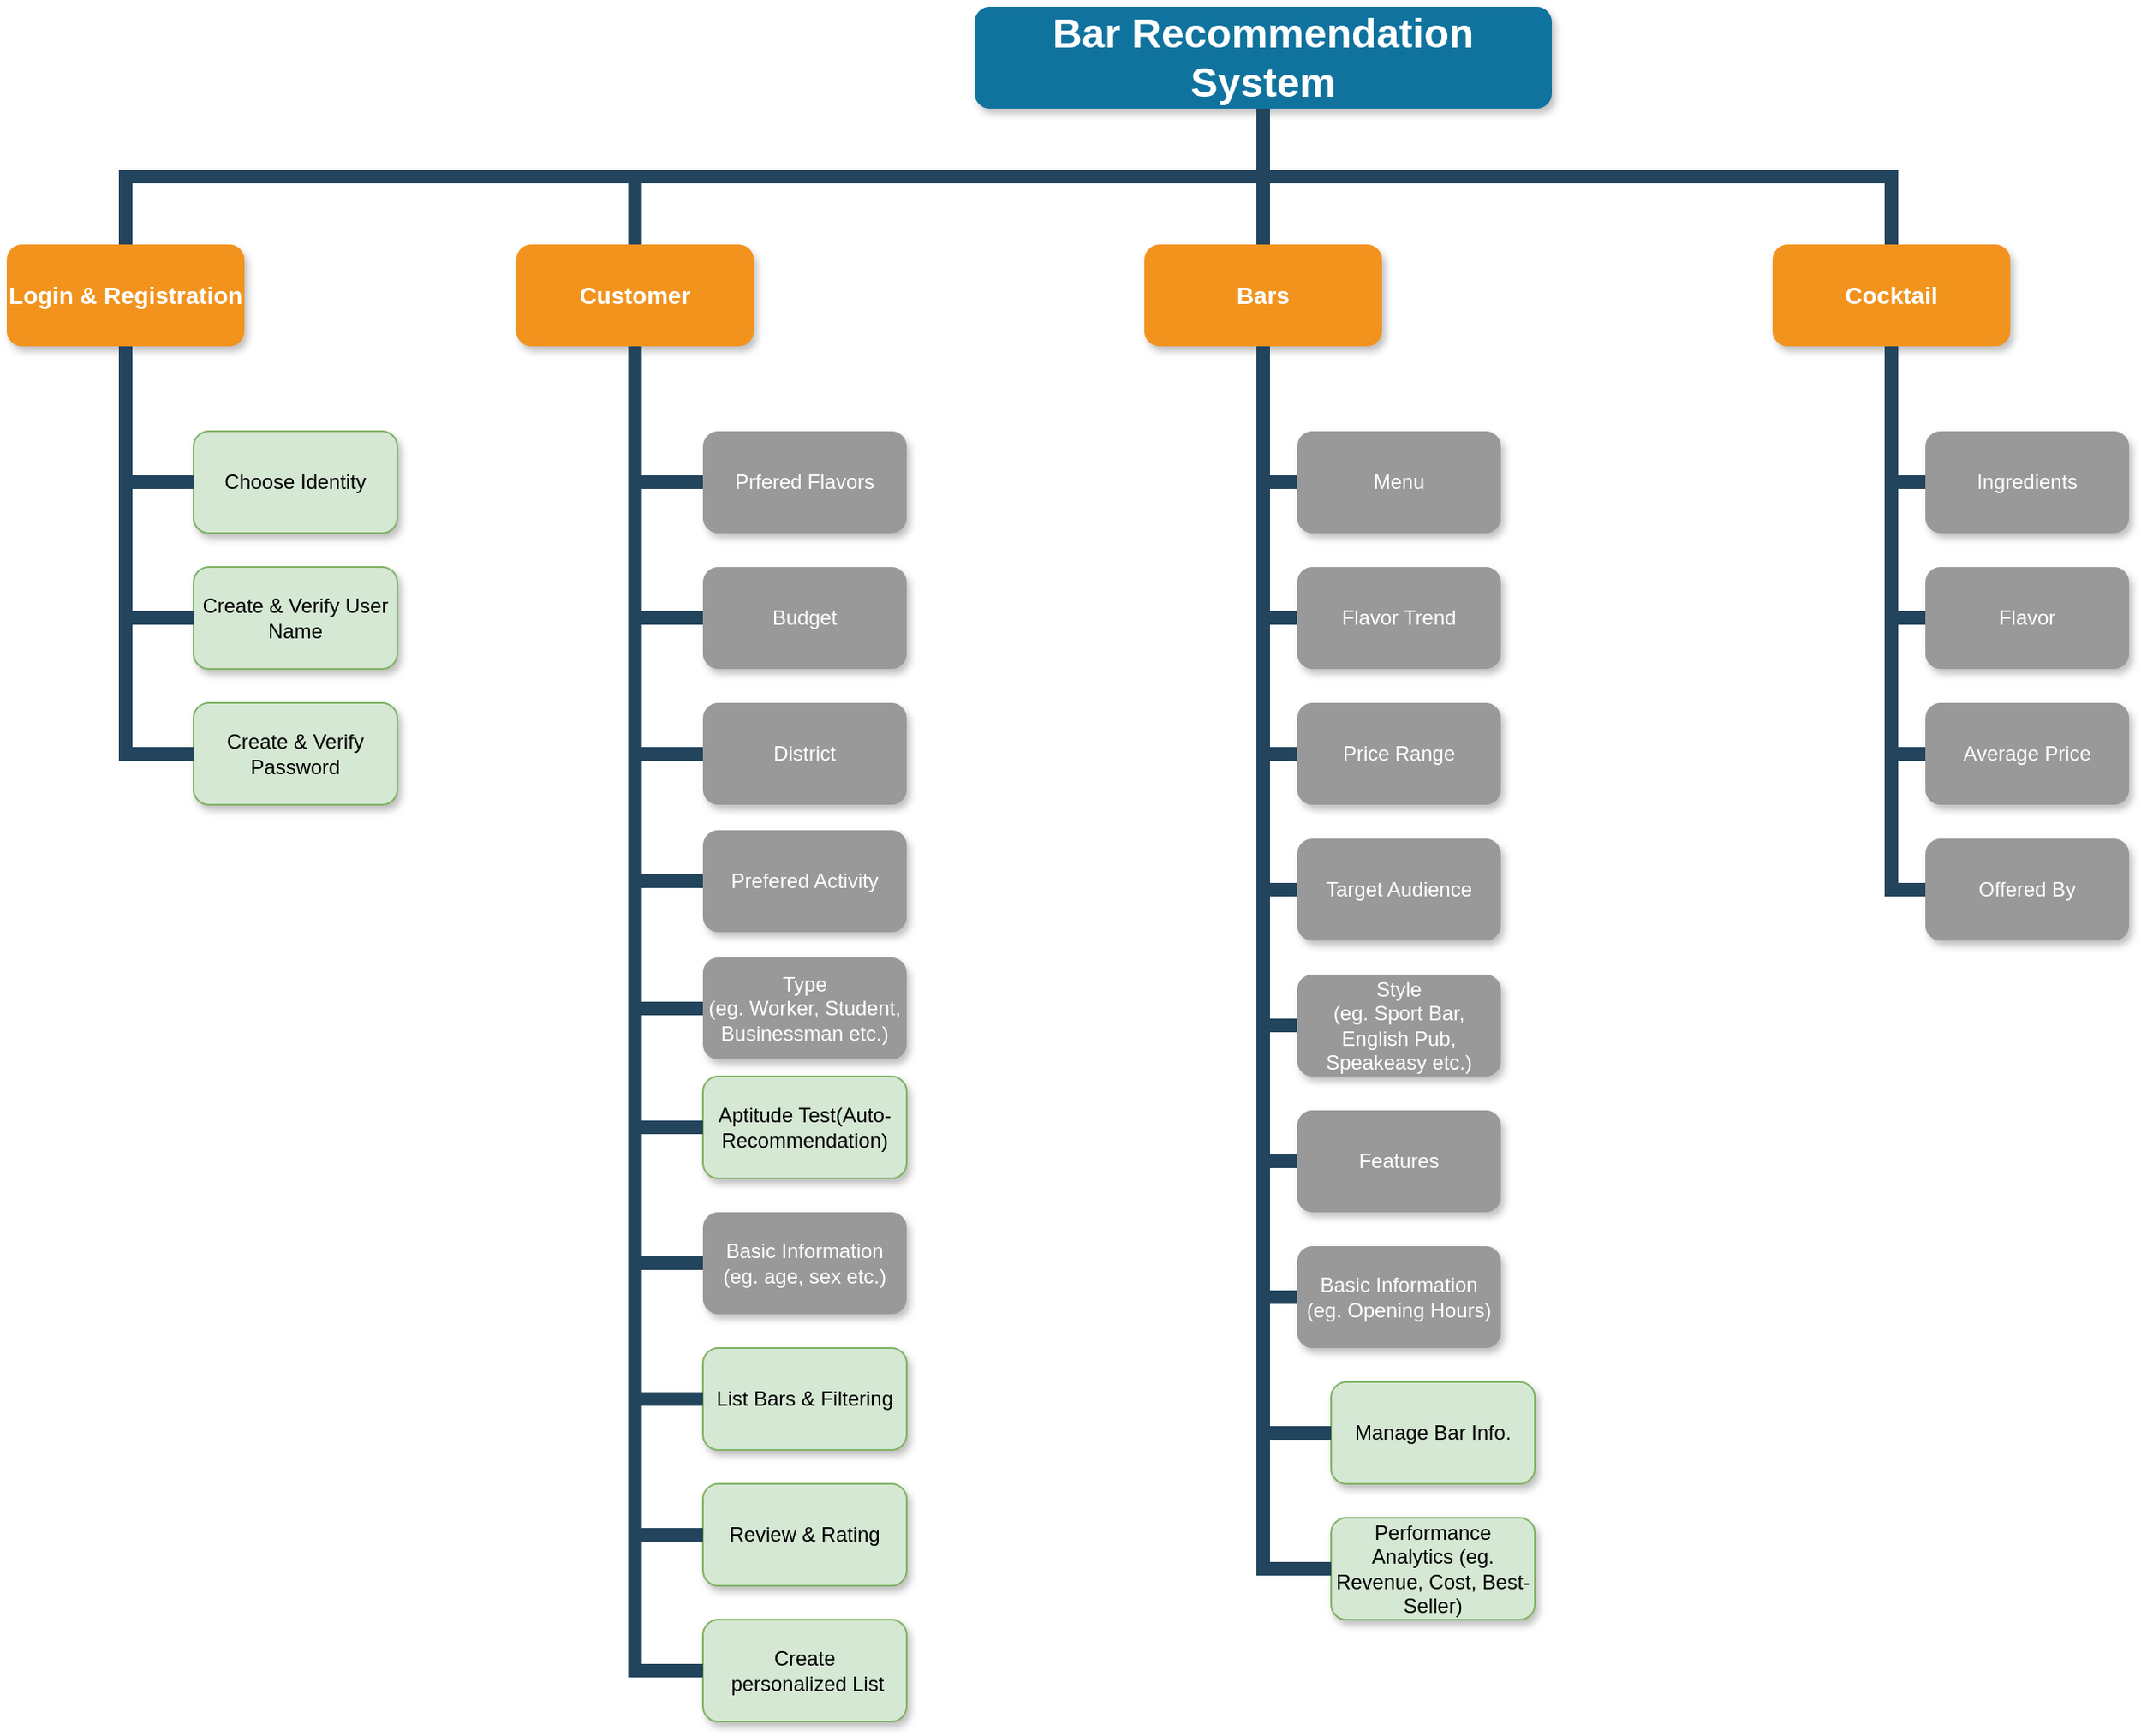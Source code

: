<mxfile version="22.1.17" type="github">
  <diagram name="Page-1" id="64c3da0e-402f-94eb-ee01-a36477274f13">
    <mxGraphModel dx="2158" dy="527" grid="1" gridSize="10" guides="1" tooltips="1" connect="1" arrows="1" fold="1" page="1" pageScale="1" pageWidth="1169" pageHeight="826" background="none" math="0" shadow="0">
      <root>
        <mxCell id="0" />
        <mxCell id="1" parent="0" />
        <mxCell id="2" value="Bar Recommendation System" style="whiteSpace=wrap;rounded=1;shadow=1;fillColor=#10739E;strokeColor=none;fontColor=#FFFFFF;fontStyle=1;fontSize=24" parent="1" vertex="1">
          <mxGeometry x="430" y="30" width="340" height="60" as="geometry" />
        </mxCell>
        <mxCell id="3" value="Customer" style="whiteSpace=wrap;rounded=1;fillColor=#F2931E;strokeColor=none;shadow=1;fontColor=#FFFFFF;fontStyle=1;fontSize=14" parent="1" vertex="1">
          <mxGeometry x="160" y="170.0" width="140" height="60" as="geometry" />
        </mxCell>
        <mxCell id="4" value="Bars" style="whiteSpace=wrap;rounded=1;fillColor=#F2931E;strokeColor=none;shadow=1;fontColor=#FFFFFF;fontStyle=1;fontSize=14" parent="1" vertex="1">
          <mxGeometry x="530" y="170.0" width="140" height="60" as="geometry" />
        </mxCell>
        <mxCell id="23" value="Prfered Flavors" style="whiteSpace=wrap;rounded=1;fillColor=#999999;strokeColor=none;shadow=1;fontColor=#FFFFFF;fontStyle=0" parent="1" vertex="1">
          <mxGeometry x="270.0" y="280.0" width="120" height="60" as="geometry" />
        </mxCell>
        <mxCell id="24" value="Budget" style="whiteSpace=wrap;rounded=1;fillColor=#999999;strokeColor=none;shadow=1;fontColor=#FFFFFF;fontStyle=0" parent="1" vertex="1">
          <mxGeometry x="270.0" y="360.0" width="120" height="60" as="geometry" />
        </mxCell>
        <mxCell id="25" value="District" style="whiteSpace=wrap;rounded=1;fillColor=#999999;strokeColor=none;shadow=1;fontColor=#FFFFFF;fontStyle=0" parent="1" vertex="1">
          <mxGeometry x="270.0" y="440.0" width="120" height="60" as="geometry" />
        </mxCell>
        <mxCell id="229" value="" style="edgeStyle=elbowEdgeStyle;elbow=vertical;rounded=0;fontColor=#000000;endArrow=none;endFill=0;strokeWidth=8;strokeColor=#23445D;" parent="1" source="2" target="3" edge="1">
          <mxGeometry width="100" height="100" relative="1" as="geometry">
            <mxPoint x="540" y="140" as="sourcePoint" />
            <mxPoint x="640" y="40" as="targetPoint" />
          </mxGeometry>
        </mxCell>
        <mxCell id="230" value="" style="edgeStyle=elbowEdgeStyle;elbow=vertical;rounded=0;fontColor=#000000;endArrow=none;endFill=0;strokeWidth=8;strokeColor=#23445D;" parent="1" source="2" target="4" edge="1">
          <mxGeometry width="100" height="100" relative="1" as="geometry">
            <mxPoint x="550" y="150" as="sourcePoint" />
            <mxPoint x="650" y="50" as="targetPoint" />
          </mxGeometry>
        </mxCell>
        <mxCell id="231" value="" style="edgeStyle=elbowEdgeStyle;elbow=vertical;rounded=0;fontColor=#000000;endArrow=none;endFill=0;strokeWidth=8;strokeColor=#23445D;entryX=0.5;entryY=0;entryDx=0;entryDy=0;" parent="1" source="2" target="PwZLuehJ7hWIkMbw8IJj-255" edge="1">
          <mxGeometry width="100" height="100" relative="1" as="geometry">
            <mxPoint x="560" y="160" as="sourcePoint" />
            <mxPoint x="970" y="170.0" as="targetPoint" />
          </mxGeometry>
        </mxCell>
        <mxCell id="PwZLuehJ7hWIkMbw8IJj-236" value="" style="edgeStyle=elbowEdgeStyle;elbow=horizontal;rounded=0;fontColor=#000000;endArrow=none;endFill=0;strokeWidth=8;strokeColor=#23445D;exitX=0.5;exitY=1;exitDx=0;exitDy=0;entryX=0;entryY=0.5;entryDx=0;entryDy=0;" parent="1" source="3" target="23" edge="1">
          <mxGeometry width="100" height="100" relative="1" as="geometry">
            <mxPoint x="230" y="290" as="sourcePoint" />
            <mxPoint x="230" y="310" as="targetPoint" />
            <Array as="points">
              <mxPoint x="230" y="280" />
            </Array>
          </mxGeometry>
        </mxCell>
        <mxCell id="PwZLuehJ7hWIkMbw8IJj-237" value="" style="edgeStyle=elbowEdgeStyle;elbow=horizontal;rounded=0;fontColor=#000000;endArrow=none;endFill=0;strokeWidth=8;strokeColor=#23445D;exitX=0.5;exitY=1;exitDx=0;exitDy=0;" parent="1" target="24" edge="1">
          <mxGeometry width="100" height="100" relative="1" as="geometry">
            <mxPoint x="230" y="230" as="sourcePoint" />
            <mxPoint x="240" y="310" as="targetPoint" />
            <Array as="points">
              <mxPoint x="230" y="280" />
            </Array>
          </mxGeometry>
        </mxCell>
        <mxCell id="PwZLuehJ7hWIkMbw8IJj-238" value="" style="edgeStyle=elbowEdgeStyle;elbow=horizontal;rounded=0;fontColor=#000000;endArrow=none;endFill=0;strokeWidth=8;strokeColor=#23445D;exitX=0.5;exitY=1;exitDx=0;exitDy=0;" parent="1" target="25" edge="1">
          <mxGeometry width="100" height="100" relative="1" as="geometry">
            <mxPoint x="230" y="230" as="sourcePoint" />
            <mxPoint x="240" y="310" as="targetPoint" />
            <Array as="points">
              <mxPoint x="230" y="280" />
            </Array>
          </mxGeometry>
        </mxCell>
        <mxCell id="PwZLuehJ7hWIkMbw8IJj-241" value="Menu" style="whiteSpace=wrap;rounded=1;fillColor=#999999;strokeColor=none;shadow=1;fontColor=#FFFFFF;fontStyle=0" parent="1" vertex="1">
          <mxGeometry x="620" y="280.0" width="120" height="60" as="geometry" />
        </mxCell>
        <mxCell id="PwZLuehJ7hWIkMbw8IJj-242" value="Flavor Trend" style="whiteSpace=wrap;rounded=1;fillColor=#999999;strokeColor=none;shadow=1;fontColor=#FFFFFF;fontStyle=0" parent="1" vertex="1">
          <mxGeometry x="620.0" y="360.0" width="120" height="60" as="geometry" />
        </mxCell>
        <mxCell id="PwZLuehJ7hWIkMbw8IJj-243" value="Price Range" style="whiteSpace=wrap;rounded=1;fillColor=#999999;strokeColor=none;shadow=1;fontColor=#FFFFFF;fontStyle=0" parent="1" vertex="1">
          <mxGeometry x="620" y="440.0" width="120" height="60" as="geometry" />
        </mxCell>
        <mxCell id="PwZLuehJ7hWIkMbw8IJj-244" value="Target Audience" style="whiteSpace=wrap;rounded=1;fillColor=#999999;strokeColor=none;shadow=1;fontColor=#FFFFFF;fontStyle=0" parent="1" vertex="1">
          <mxGeometry x="620.0" y="520.0" width="120" height="60" as="geometry" />
        </mxCell>
        <mxCell id="PwZLuehJ7hWIkMbw8IJj-245" value="Style&#xa;(eg. Sport Bar, English Pub,&#xa;Speakeasy etc.)" style="whiteSpace=wrap;rounded=1;fillColor=#999999;strokeColor=none;shadow=1;fontColor=#FFFFFF;fontStyle=0" parent="1" vertex="1">
          <mxGeometry x="620.0" y="600.0" width="120" height="60" as="geometry" />
        </mxCell>
        <mxCell id="PwZLuehJ7hWIkMbw8IJj-246" value="" style="edgeStyle=elbowEdgeStyle;elbow=horizontal;rounded=0;fontColor=#000000;endArrow=none;endFill=0;strokeWidth=8;strokeColor=#23445D;entryX=0;entryY=0.5;entryDx=0;entryDy=0;exitX=0.5;exitY=1;exitDx=0;exitDy=0;" parent="1" source="4" target="PwZLuehJ7hWIkMbw8IJj-241" edge="1">
          <mxGeometry width="100" height="100" relative="1" as="geometry">
            <mxPoint x="600" y="280" as="sourcePoint" />
            <mxPoint x="650" y="680" as="targetPoint" />
            <Array as="points">
              <mxPoint x="600" y="330" />
            </Array>
          </mxGeometry>
        </mxCell>
        <mxCell id="PwZLuehJ7hWIkMbw8IJj-247" value="" style="edgeStyle=elbowEdgeStyle;elbow=horizontal;rounded=0;fontColor=#000000;endArrow=none;endFill=0;strokeWidth=8;strokeColor=#23445D;entryX=0;entryY=0.5;entryDx=0;entryDy=0;" parent="1" target="PwZLuehJ7hWIkMbw8IJj-242" edge="1">
          <mxGeometry width="100" height="100" relative="1" as="geometry">
            <mxPoint x="600" y="230" as="sourcePoint" />
            <mxPoint x="620" y="310" as="targetPoint" />
            <Array as="points">
              <mxPoint x="600" y="330" />
            </Array>
          </mxGeometry>
        </mxCell>
        <mxCell id="PwZLuehJ7hWIkMbw8IJj-248" value="" style="edgeStyle=elbowEdgeStyle;elbow=horizontal;rounded=0;fontColor=#000000;endArrow=none;endFill=0;strokeWidth=8;strokeColor=#23445D;entryX=0;entryY=0.5;entryDx=0;entryDy=0;exitX=0.5;exitY=1;exitDx=0;exitDy=0;" parent="1" source="4" target="PwZLuehJ7hWIkMbw8IJj-243" edge="1">
          <mxGeometry width="100" height="100" relative="1" as="geometry">
            <mxPoint x="600" y="240" as="sourcePoint" />
            <mxPoint x="620" y="400" as="targetPoint" />
            <Array as="points">
              <mxPoint x="600" y="340" />
            </Array>
          </mxGeometry>
        </mxCell>
        <mxCell id="PwZLuehJ7hWIkMbw8IJj-249" value="Prefered Activity" style="whiteSpace=wrap;rounded=1;fillColor=#999999;strokeColor=none;shadow=1;fontColor=#FFFFFF;fontStyle=0" parent="1" vertex="1">
          <mxGeometry x="270.0" y="515.0" width="120" height="60" as="geometry" />
        </mxCell>
        <mxCell id="PwZLuehJ7hWIkMbw8IJj-250" value="" style="edgeStyle=elbowEdgeStyle;elbow=horizontal;rounded=0;fontColor=#000000;endArrow=none;endFill=0;strokeWidth=8;strokeColor=#23445D;entryX=0;entryY=0.5;entryDx=0;entryDy=0;exitX=0.5;exitY=1;exitDx=0;exitDy=0;" parent="1" source="3" target="PwZLuehJ7hWIkMbw8IJj-249" edge="1">
          <mxGeometry width="100" height="100" relative="1" as="geometry">
            <mxPoint x="230" y="250" as="sourcePoint" />
            <mxPoint x="230" y="545" as="targetPoint" />
            <Array as="points">
              <mxPoint x="230" y="515" />
            </Array>
          </mxGeometry>
        </mxCell>
        <mxCell id="PwZLuehJ7hWIkMbw8IJj-251" value="" style="edgeStyle=elbowEdgeStyle;elbow=horizontal;rounded=0;fontColor=#000000;endArrow=none;endFill=0;strokeWidth=8;strokeColor=#23445D;entryX=0;entryY=0.5;entryDx=0;entryDy=0;exitX=0.5;exitY=1;exitDx=0;exitDy=0;" parent="1" source="4" target="PwZLuehJ7hWIkMbw8IJj-244" edge="1">
          <mxGeometry width="100" height="100" relative="1" as="geometry">
            <mxPoint x="610" y="240" as="sourcePoint" />
            <mxPoint x="630" y="480" as="targetPoint" />
            <Array as="points">
              <mxPoint x="600" y="390" />
            </Array>
          </mxGeometry>
        </mxCell>
        <mxCell id="PwZLuehJ7hWIkMbw8IJj-252" value="" style="edgeStyle=elbowEdgeStyle;elbow=horizontal;rounded=0;fontColor=#000000;endArrow=none;endFill=0;strokeWidth=8;strokeColor=#23445D;entryX=0;entryY=0.5;entryDx=0;entryDy=0;exitX=0.5;exitY=1;exitDx=0;exitDy=0;" parent="1" source="4" target="PwZLuehJ7hWIkMbw8IJj-245" edge="1">
          <mxGeometry width="100" height="100" relative="1" as="geometry">
            <mxPoint x="600" y="240" as="sourcePoint" />
            <mxPoint x="620" y="560" as="targetPoint" />
            <Array as="points">
              <mxPoint x="600" y="400" />
            </Array>
          </mxGeometry>
        </mxCell>
        <mxCell id="PwZLuehJ7hWIkMbw8IJj-253" value="Type&#xa;(eg. Worker, Student, Businessman etc.)" style="whiteSpace=wrap;rounded=1;fillColor=#999999;strokeColor=none;shadow=1;fontColor=#FFFFFF;fontStyle=0" parent="1" vertex="1">
          <mxGeometry x="270.0" y="590.0" width="120" height="60" as="geometry" />
        </mxCell>
        <mxCell id="PwZLuehJ7hWIkMbw8IJj-254" value="" style="edgeStyle=elbowEdgeStyle;elbow=horizontal;rounded=0;fontColor=#000000;endArrow=none;endFill=0;strokeWidth=8;strokeColor=#23445D;exitX=0.5;exitY=1;exitDx=0;exitDy=0;entryX=0;entryY=0.5;entryDx=0;entryDy=0;" parent="1" target="PwZLuehJ7hWIkMbw8IJj-253" edge="1">
          <mxGeometry width="100" height="100" relative="1" as="geometry">
            <mxPoint x="230" y="540" as="sourcePoint" />
            <mxPoint x="230" y="620" as="targetPoint" />
            <Array as="points">
              <mxPoint x="230" y="590" />
            </Array>
          </mxGeometry>
        </mxCell>
        <mxCell id="PwZLuehJ7hWIkMbw8IJj-255" value="Cocktail" style="whiteSpace=wrap;rounded=1;fillColor=#F2931E;strokeColor=none;shadow=1;fontColor=#FFFFFF;fontStyle=1;fontSize=14" parent="1" vertex="1">
          <mxGeometry x="900" y="170.0" width="140" height="60" as="geometry" />
        </mxCell>
        <mxCell id="PwZLuehJ7hWIkMbw8IJj-256" value="Ingredients" style="whiteSpace=wrap;rounded=1;fillColor=#999999;strokeColor=none;shadow=1;fontColor=#FFFFFF;fontStyle=0" parent="1" vertex="1">
          <mxGeometry x="990" y="280.0" width="120" height="60" as="geometry" />
        </mxCell>
        <mxCell id="PwZLuehJ7hWIkMbw8IJj-257" value="Flavor" style="whiteSpace=wrap;rounded=1;fillColor=#999999;strokeColor=none;shadow=1;fontColor=#FFFFFF;fontStyle=0" parent="1" vertex="1">
          <mxGeometry x="990.0" y="360.0" width="120" height="60" as="geometry" />
        </mxCell>
        <mxCell id="PwZLuehJ7hWIkMbw8IJj-258" value="Average Price" style="whiteSpace=wrap;rounded=1;fillColor=#999999;strokeColor=none;shadow=1;fontColor=#FFFFFF;fontStyle=0" parent="1" vertex="1">
          <mxGeometry x="990" y="440.0" width="120" height="60" as="geometry" />
        </mxCell>
        <mxCell id="PwZLuehJ7hWIkMbw8IJj-259" value="Offered By" style="whiteSpace=wrap;rounded=1;fillColor=#999999;strokeColor=none;shadow=1;fontColor=#FFFFFF;fontStyle=0" parent="1" vertex="1">
          <mxGeometry x="990.0" y="520.0" width="120" height="60" as="geometry" />
        </mxCell>
        <mxCell id="PwZLuehJ7hWIkMbw8IJj-261" value="" style="edgeStyle=elbowEdgeStyle;elbow=horizontal;rounded=0;fontColor=#000000;endArrow=none;endFill=0;strokeWidth=8;strokeColor=#23445D;entryX=0;entryY=0.5;entryDx=0;entryDy=0;exitX=0.5;exitY=1;exitDx=0;exitDy=0;" parent="1" source="PwZLuehJ7hWIkMbw8IJj-255" target="PwZLuehJ7hWIkMbw8IJj-256" edge="1">
          <mxGeometry width="100" height="100" relative="1" as="geometry">
            <mxPoint x="970" y="280" as="sourcePoint" />
            <mxPoint x="1020" y="680" as="targetPoint" />
            <Array as="points">
              <mxPoint x="970" y="330" />
            </Array>
          </mxGeometry>
        </mxCell>
        <mxCell id="PwZLuehJ7hWIkMbw8IJj-262" value="" style="edgeStyle=elbowEdgeStyle;elbow=horizontal;rounded=0;fontColor=#000000;endArrow=none;endFill=0;strokeWidth=8;strokeColor=#23445D;entryX=0;entryY=0.5;entryDx=0;entryDy=0;" parent="1" target="PwZLuehJ7hWIkMbw8IJj-257" edge="1">
          <mxGeometry width="100" height="100" relative="1" as="geometry">
            <mxPoint x="970" y="230" as="sourcePoint" />
            <mxPoint x="990" y="310" as="targetPoint" />
            <Array as="points">
              <mxPoint x="970" y="330" />
            </Array>
          </mxGeometry>
        </mxCell>
        <mxCell id="PwZLuehJ7hWIkMbw8IJj-263" value="" style="edgeStyle=elbowEdgeStyle;elbow=horizontal;rounded=0;fontColor=#000000;endArrow=none;endFill=0;strokeWidth=8;strokeColor=#23445D;entryX=0;entryY=0.5;entryDx=0;entryDy=0;exitX=0.5;exitY=1;exitDx=0;exitDy=0;" parent="1" source="PwZLuehJ7hWIkMbw8IJj-255" target="PwZLuehJ7hWIkMbw8IJj-258" edge="1">
          <mxGeometry width="100" height="100" relative="1" as="geometry">
            <mxPoint x="970" y="240" as="sourcePoint" />
            <mxPoint x="990" y="400" as="targetPoint" />
            <Array as="points">
              <mxPoint x="970" y="340" />
            </Array>
          </mxGeometry>
        </mxCell>
        <mxCell id="PwZLuehJ7hWIkMbw8IJj-264" value="" style="edgeStyle=elbowEdgeStyle;elbow=horizontal;rounded=0;fontColor=#000000;endArrow=none;endFill=0;strokeWidth=8;strokeColor=#23445D;entryX=0;entryY=0.5;entryDx=0;entryDy=0;exitX=0.5;exitY=1;exitDx=0;exitDy=0;" parent="1" source="PwZLuehJ7hWIkMbw8IJj-255" target="PwZLuehJ7hWIkMbw8IJj-259" edge="1">
          <mxGeometry width="100" height="100" relative="1" as="geometry">
            <mxPoint x="980" y="240" as="sourcePoint" />
            <mxPoint x="1000" y="480" as="targetPoint" />
            <Array as="points">
              <mxPoint x="970" y="390" />
            </Array>
          </mxGeometry>
        </mxCell>
        <mxCell id="PwZLuehJ7hWIkMbw8IJj-266" value="Features" style="whiteSpace=wrap;rounded=1;fillColor=#999999;strokeColor=none;shadow=1;fontColor=#FFFFFF;fontStyle=0" parent="1" vertex="1">
          <mxGeometry x="620" y="680.0" width="120" height="60" as="geometry" />
        </mxCell>
        <mxCell id="PwZLuehJ7hWIkMbw8IJj-267" value="" style="edgeStyle=elbowEdgeStyle;elbow=horizontal;rounded=0;fontColor=#000000;endArrow=none;endFill=0;strokeWidth=8;strokeColor=#23445D;entryX=0;entryY=0.5;entryDx=0;entryDy=0;exitX=0.5;exitY=1;exitDx=0;exitDy=0;" parent="1" target="PwZLuehJ7hWIkMbw8IJj-266" edge="1">
          <mxGeometry width="100" height="100" relative="1" as="geometry">
            <mxPoint x="600" y="630" as="sourcePoint" />
            <mxPoint x="650" y="1080" as="targetPoint" />
            <Array as="points">
              <mxPoint x="600" y="730" />
            </Array>
          </mxGeometry>
        </mxCell>
        <mxCell id="PwZLuehJ7hWIkMbw8IJj-268" value="Aptitude Test(Auto-Recommendation)" style="whiteSpace=wrap;rounded=1;fillColor=#d5e8d4;strokeColor=#82b366;shadow=1;fontStyle=0" parent="1" vertex="1">
          <mxGeometry x="270.0" y="660.0" width="120" height="60" as="geometry" />
        </mxCell>
        <mxCell id="PwZLuehJ7hWIkMbw8IJj-269" value="" style="edgeStyle=elbowEdgeStyle;elbow=horizontal;rounded=0;fontColor=#000000;endArrow=none;endFill=0;strokeWidth=8;strokeColor=#23445D;exitX=0.5;exitY=1;exitDx=0;exitDy=0;entryX=0;entryY=0.5;entryDx=0;entryDy=0;" parent="1" target="PwZLuehJ7hWIkMbw8IJj-268" edge="1">
          <mxGeometry width="100" height="100" relative="1" as="geometry">
            <mxPoint x="230" y="610" as="sourcePoint" />
            <mxPoint x="230" y="690" as="targetPoint" />
            <Array as="points">
              <mxPoint x="230" y="660" />
            </Array>
          </mxGeometry>
        </mxCell>
        <mxCell id="PwZLuehJ7hWIkMbw8IJj-272" value="Basic Information&#xa;(eg. Opening Hours)" style="whiteSpace=wrap;rounded=1;fillColor=#999999;strokeColor=none;shadow=1;fontColor=#FFFFFF;fontStyle=0" parent="1" vertex="1">
          <mxGeometry x="620" y="760.0" width="120" height="60" as="geometry" />
        </mxCell>
        <mxCell id="PwZLuehJ7hWIkMbw8IJj-273" value="" style="edgeStyle=elbowEdgeStyle;elbow=horizontal;rounded=0;fontColor=#000000;endArrow=none;endFill=0;strokeWidth=8;strokeColor=#23445D;entryX=0;entryY=0.5;entryDx=0;entryDy=0;exitX=0.5;exitY=1;exitDx=0;exitDy=0;" parent="1" target="PwZLuehJ7hWIkMbw8IJj-272" edge="1">
          <mxGeometry width="100" height="100" relative="1" as="geometry">
            <mxPoint x="600" y="710" as="sourcePoint" />
            <mxPoint x="650" y="1160" as="targetPoint" />
            <Array as="points">
              <mxPoint x="600" y="810" />
            </Array>
          </mxGeometry>
        </mxCell>
        <mxCell id="PwZLuehJ7hWIkMbw8IJj-274" value="Basic Information&#xa;(eg. age, sex etc.)" style="whiteSpace=wrap;rounded=1;fillColor=#999999;strokeColor=none;shadow=1;fontColor=#FFFFFF;fontStyle=0" parent="1" vertex="1">
          <mxGeometry x="270.0" y="740.0" width="120" height="60" as="geometry" />
        </mxCell>
        <mxCell id="PwZLuehJ7hWIkMbw8IJj-275" value="" style="edgeStyle=elbowEdgeStyle;elbow=horizontal;rounded=0;fontColor=#000000;endArrow=none;endFill=0;strokeWidth=8;strokeColor=#23445D;exitX=0.5;exitY=1;exitDx=0;exitDy=0;entryX=0;entryY=0.5;entryDx=0;entryDy=0;" parent="1" target="PwZLuehJ7hWIkMbw8IJj-274" edge="1">
          <mxGeometry width="100" height="100" relative="1" as="geometry">
            <mxPoint x="230" y="690" as="sourcePoint" />
            <mxPoint x="230" y="770" as="targetPoint" />
            <Array as="points">
              <mxPoint x="230" y="740" />
            </Array>
          </mxGeometry>
        </mxCell>
        <mxCell id="LRGhZT7GojGfpb7mA8rz-231" value="List Bars &amp; Filtering" style="whiteSpace=wrap;rounded=1;fillColor=#d5e8d4;strokeColor=#82b366;shadow=1;fontStyle=0;" parent="1" vertex="1">
          <mxGeometry x="270.0" y="820.0" width="120" height="60" as="geometry" />
        </mxCell>
        <mxCell id="LRGhZT7GojGfpb7mA8rz-232" value="" style="edgeStyle=elbowEdgeStyle;elbow=horizontal;rounded=0;fontColor=#000000;endArrow=none;endFill=0;strokeWidth=8;strokeColor=#23445D;exitX=0.5;exitY=1;exitDx=0;exitDy=0;entryX=0;entryY=0.5;entryDx=0;entryDy=0;" parent="1" edge="1">
          <mxGeometry width="100" height="100" relative="1" as="geometry">
            <mxPoint x="230" y="770" as="sourcePoint" />
            <mxPoint x="270" y="850" as="targetPoint" />
            <Array as="points">
              <mxPoint x="230" y="890" />
            </Array>
          </mxGeometry>
        </mxCell>
        <mxCell id="LRGhZT7GojGfpb7mA8rz-233" value="Review &amp; Rating" style="whiteSpace=wrap;rounded=1;fillColor=#d5e8d4;strokeColor=#82b366;shadow=1;fontStyle=0;" parent="1" vertex="1">
          <mxGeometry x="270.0" y="900.0" width="120" height="60" as="geometry" />
        </mxCell>
        <mxCell id="LRGhZT7GojGfpb7mA8rz-234" value="" style="edgeStyle=elbowEdgeStyle;elbow=horizontal;rounded=0;fontColor=#000000;endArrow=none;endFill=0;strokeWidth=8;strokeColor=#23445D;exitX=0.5;exitY=1;exitDx=0;exitDy=0;entryX=0;entryY=0.5;entryDx=0;entryDy=0;" parent="1" edge="1">
          <mxGeometry width="100" height="100" relative="1" as="geometry">
            <mxPoint x="230" y="850" as="sourcePoint" />
            <mxPoint x="270" y="930" as="targetPoint" />
            <Array as="points">
              <mxPoint x="230" y="970" />
            </Array>
          </mxGeometry>
        </mxCell>
        <mxCell id="LRGhZT7GojGfpb7mA8rz-235" value="Create&#xa; personalized List" style="whiteSpace=wrap;rounded=1;fillColor=#d5e8d4;strokeColor=#82b366;shadow=1;fontStyle=0;" parent="1" vertex="1">
          <mxGeometry x="270.0" y="980.0" width="120" height="60" as="geometry" />
        </mxCell>
        <mxCell id="LRGhZT7GojGfpb7mA8rz-236" value="" style="edgeStyle=elbowEdgeStyle;elbow=horizontal;rounded=0;fontColor=#000000;endArrow=none;endFill=0;strokeWidth=8;strokeColor=#23445D;exitX=0.5;exitY=1;exitDx=0;exitDy=0;entryX=0;entryY=0.5;entryDx=0;entryDy=0;" parent="1" edge="1">
          <mxGeometry width="100" height="100" relative="1" as="geometry">
            <mxPoint x="230" y="930" as="sourcePoint" />
            <mxPoint x="270" y="1010" as="targetPoint" />
            <Array as="points">
              <mxPoint x="230" y="1050" />
            </Array>
          </mxGeometry>
        </mxCell>
        <mxCell id="LRGhZT7GojGfpb7mA8rz-237" value="Manage Bar Info." style="whiteSpace=wrap;rounded=1;fillColor=#d5e8d4;strokeColor=#82b366;shadow=1;fontStyle=0;" parent="1" vertex="1">
          <mxGeometry x="640" y="840.0" width="120" height="60" as="geometry" />
        </mxCell>
        <mxCell id="LRGhZT7GojGfpb7mA8rz-238" value="" style="edgeStyle=elbowEdgeStyle;elbow=horizontal;rounded=0;fontColor=#000000;endArrow=none;endFill=0;strokeWidth=8;strokeColor=#23445D;exitX=0.5;exitY=1;exitDx=0;exitDy=0;entryX=0;entryY=0.5;entryDx=0;entryDy=0;" parent="1" edge="1">
          <mxGeometry width="100" height="100" relative="1" as="geometry">
            <mxPoint x="600" y="790" as="sourcePoint" />
            <mxPoint x="640" y="870" as="targetPoint" />
            <Array as="points">
              <mxPoint x="600" y="910" />
            </Array>
          </mxGeometry>
        </mxCell>
        <mxCell id="D6FfgWbDQGJqdiZfFgGo-233" value="" style="edgeStyle=elbowEdgeStyle;elbow=vertical;rounded=0;fontColor=#000000;endArrow=none;endFill=0;strokeWidth=8;strokeColor=#23445D;" edge="1" parent="1" target="D6FfgWbDQGJqdiZfFgGo-232">
          <mxGeometry width="100" height="100" relative="1" as="geometry">
            <mxPoint x="275" y="130" as="sourcePoint" />
            <mxPoint x="-30" y="210" as="targetPoint" />
            <Array as="points">
              <mxPoint x="140" y="130" />
            </Array>
          </mxGeometry>
        </mxCell>
        <mxCell id="D6FfgWbDQGJqdiZfFgGo-232" value="Login &amp; Registration" style="whiteSpace=wrap;rounded=1;fillColor=#F2931E;strokeColor=none;shadow=1;fontColor=#FFFFFF;fontStyle=1;fontSize=14" vertex="1" parent="1">
          <mxGeometry x="-140" y="170.0" width="140" height="60" as="geometry" />
        </mxCell>
        <mxCell id="D6FfgWbDQGJqdiZfFgGo-234" value="Choose Identity" style="whiteSpace=wrap;rounded=1;fillColor=#d5e8d4;strokeColor=#82b366;shadow=1;fontStyle=0;" vertex="1" parent="1">
          <mxGeometry x="-30.0" y="280.0" width="120" height="60" as="geometry" />
        </mxCell>
        <mxCell id="D6FfgWbDQGJqdiZfFgGo-235" value="" style="edgeStyle=elbowEdgeStyle;elbow=horizontal;rounded=0;fontColor=#000000;endArrow=none;endFill=0;strokeWidth=8;strokeColor=#23445D;exitX=0.5;exitY=1;exitDx=0;exitDy=0;entryX=0;entryY=0.5;entryDx=0;entryDy=0;" edge="1" parent="1">
          <mxGeometry width="100" height="100" relative="1" as="geometry">
            <mxPoint x="-70" y="230" as="sourcePoint" />
            <mxPoint x="-30" y="310" as="targetPoint" />
            <Array as="points">
              <mxPoint x="-70" y="350" />
            </Array>
          </mxGeometry>
        </mxCell>
        <mxCell id="D6FfgWbDQGJqdiZfFgGo-236" value="Create &amp; Verify User Name" style="whiteSpace=wrap;rounded=1;fillColor=#d5e8d4;strokeColor=#82b366;shadow=1;fontStyle=0;" vertex="1" parent="1">
          <mxGeometry x="-30.0" y="360.0" width="120" height="60" as="geometry" />
        </mxCell>
        <mxCell id="D6FfgWbDQGJqdiZfFgGo-237" value="" style="edgeStyle=elbowEdgeStyle;elbow=horizontal;rounded=0;fontColor=#000000;endArrow=none;endFill=0;strokeWidth=8;strokeColor=#23445D;exitX=0.5;exitY=1;exitDx=0;exitDy=0;entryX=0;entryY=0.5;entryDx=0;entryDy=0;" edge="1" parent="1">
          <mxGeometry width="100" height="100" relative="1" as="geometry">
            <mxPoint x="-70" y="310" as="sourcePoint" />
            <mxPoint x="-30" y="390" as="targetPoint" />
            <Array as="points">
              <mxPoint x="-70" y="430" />
            </Array>
          </mxGeometry>
        </mxCell>
        <mxCell id="D6FfgWbDQGJqdiZfFgGo-238" value="Create &amp; Verify Password" style="whiteSpace=wrap;rounded=1;fillColor=#d5e8d4;strokeColor=#82b366;shadow=1;fontStyle=0;" vertex="1" parent="1">
          <mxGeometry x="-30.0" y="440.0" width="120" height="60" as="geometry" />
        </mxCell>
        <mxCell id="D6FfgWbDQGJqdiZfFgGo-239" value="" style="edgeStyle=elbowEdgeStyle;elbow=horizontal;rounded=0;fontColor=#000000;endArrow=none;endFill=0;strokeWidth=8;strokeColor=#23445D;exitX=0.5;exitY=1;exitDx=0;exitDy=0;entryX=0;entryY=0.5;entryDx=0;entryDy=0;" edge="1" parent="1">
          <mxGeometry width="100" height="100" relative="1" as="geometry">
            <mxPoint x="-70" y="390" as="sourcePoint" />
            <mxPoint x="-30" y="470" as="targetPoint" />
            <Array as="points">
              <mxPoint x="-70" y="510" />
            </Array>
          </mxGeometry>
        </mxCell>
        <mxCell id="D6FfgWbDQGJqdiZfFgGo-240" value="Performance Analytics (eg. Revenue, Cost, Best-Seller)" style="whiteSpace=wrap;rounded=1;fillColor=#d5e8d4;strokeColor=#82b366;shadow=1;fontStyle=0;" vertex="1" parent="1">
          <mxGeometry x="640" y="920.0" width="120" height="60" as="geometry" />
        </mxCell>
        <mxCell id="D6FfgWbDQGJqdiZfFgGo-241" value="" style="edgeStyle=elbowEdgeStyle;elbow=horizontal;rounded=0;fontColor=#000000;endArrow=none;endFill=0;strokeWidth=8;strokeColor=#23445D;exitX=0.5;exitY=1;exitDx=0;exitDy=0;entryX=0;entryY=0.5;entryDx=0;entryDy=0;" edge="1" parent="1">
          <mxGeometry width="100" height="100" relative="1" as="geometry">
            <mxPoint x="600" y="870" as="sourcePoint" />
            <mxPoint x="640" y="950" as="targetPoint" />
            <Array as="points">
              <mxPoint x="600" y="990" />
            </Array>
          </mxGeometry>
        </mxCell>
      </root>
    </mxGraphModel>
  </diagram>
</mxfile>
